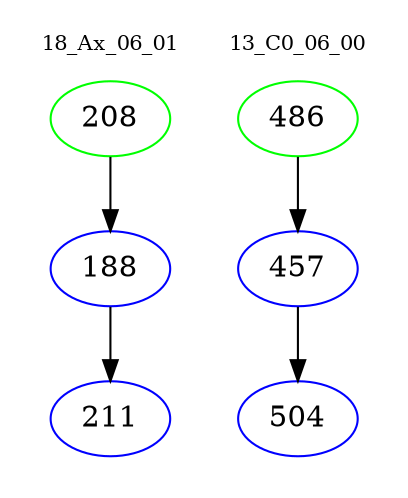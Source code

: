 digraph{
subgraph cluster_0 {
color = white
label = "18_Ax_06_01";
fontsize=10;
T0_208 [label="208", color="green"]
T0_208 -> T0_188 [color="black"]
T0_188 [label="188", color="blue"]
T0_188 -> T0_211 [color="black"]
T0_211 [label="211", color="blue"]
}
subgraph cluster_1 {
color = white
label = "13_C0_06_00";
fontsize=10;
T1_486 [label="486", color="green"]
T1_486 -> T1_457 [color="black"]
T1_457 [label="457", color="blue"]
T1_457 -> T1_504 [color="black"]
T1_504 [label="504", color="blue"]
}
}
